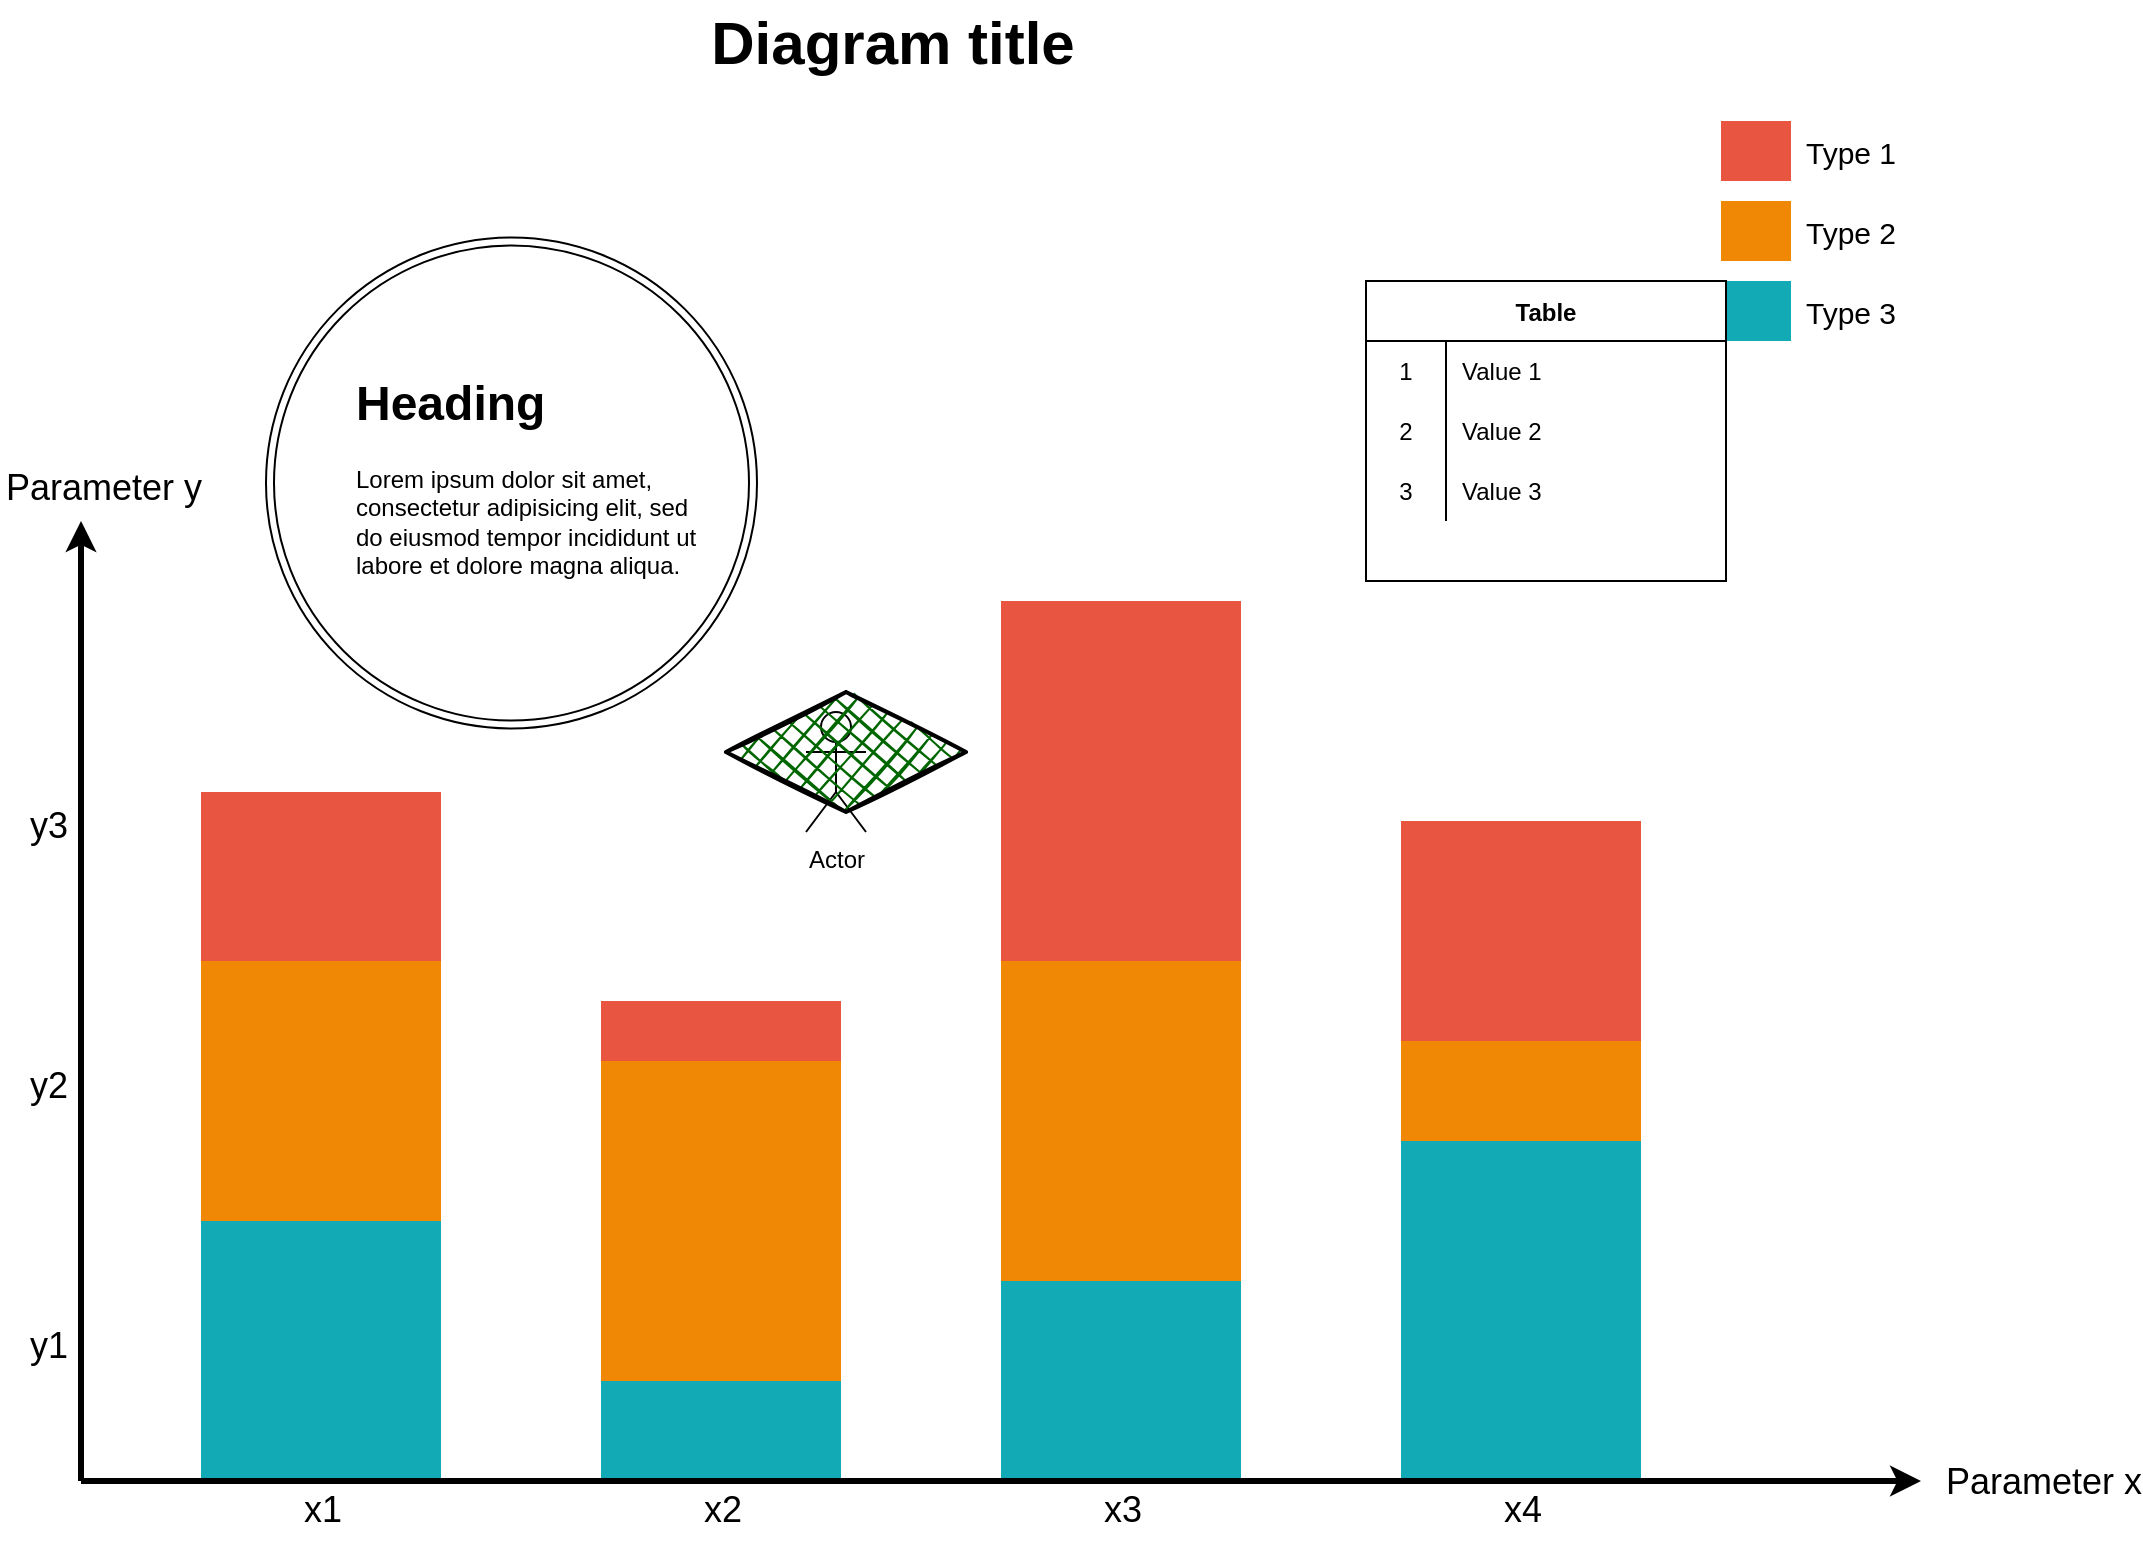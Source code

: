 <mxfile version="20.0.4" type="github">
  <diagram id="07fea595-8f29-1299-0266-81d95cde20df" name="Page-1">
    <mxGraphModel dx="-1396" dy="-221" grid="1" gridSize="10" guides="1" tooltips="1" connect="1" arrows="1" fold="1" page="1" pageScale="1" pageWidth="1169" pageHeight="827" background="none" math="0" shadow="0">
      <root>
        <mxCell id="0" />
        <mxCell id="1" parent="0" />
        <mxCell id="723" value="" style="whiteSpace=wrap;fillColor=#12AAB5;gradientColor=none;gradientDirection=east;strokeColor=none;html=1;fontColor=#23445d;" parent="1" vertex="1">
          <mxGeometry x="2497.5" y="1464.5" width="120" height="130" as="geometry" />
        </mxCell>
        <mxCell id="724" value="" style="whiteSpace=wrap;fillColor=#12AAB5;gradientColor=none;gradientDirection=east;strokeColor=none;html=1;fontColor=#23445d;" parent="1" vertex="1">
          <mxGeometry x="2697.5" y="1544.5" width="120" height="50.0" as="geometry" />
        </mxCell>
        <mxCell id="725" value="" style="whiteSpace=wrap;fillColor=#12AAB5;gradientColor=none;gradientDirection=east;strokeColor=none;html=1;fontColor=#23445d;" parent="1" vertex="1">
          <mxGeometry x="2897.5" y="1494.5" width="120" height="100" as="geometry" />
        </mxCell>
        <mxCell id="726" value="" style="whiteSpace=wrap;fillColor=#12AAB5;gradientColor=none;gradientDirection=east;strokeColor=none;html=1;fontColor=#23445d;" parent="1" vertex="1">
          <mxGeometry x="3097.5" y="1424.5" width="120" height="170" as="geometry" />
        </mxCell>
        <mxCell id="727" value="" style="edgeStyle=none;html=1;fontColor=#000000;strokeWidth=3;strokeColor=#000000;" parent="1" edge="1">
          <mxGeometry width="100" height="100" relative="1" as="geometry">
            <mxPoint x="2437.5" y="1594.5" as="sourcePoint" />
            <mxPoint x="2437.5" y="1114.5" as="targetPoint" />
          </mxGeometry>
        </mxCell>
        <mxCell id="728" value="" style="whiteSpace=wrap;fillColor=#F08705;gradientColor=none;gradientDirection=east;strokeColor=none;html=1;fontColor=#23445d;" parent="1" vertex="1">
          <mxGeometry x="2497.5" y="1334.5" width="120" height="130" as="geometry" />
        </mxCell>
        <mxCell id="729" value="" style="whiteSpace=wrap;fillColor=#E85642;gradientColor=none;gradientDirection=east;strokeColor=none;html=1;fontColor=#23445d;" parent="1" vertex="1">
          <mxGeometry x="2497.5" y="1250" width="120" height="84.5" as="geometry" />
        </mxCell>
        <mxCell id="730" value="" style="whiteSpace=wrap;fillColor=#F08705;gradientColor=none;gradientDirection=east;strokeColor=none;html=1;fontColor=#23445d;" parent="1" vertex="1">
          <mxGeometry x="2697.5" y="1384.5" width="120" height="160.0" as="geometry" />
        </mxCell>
        <mxCell id="731" value="" style="whiteSpace=wrap;fillColor=#E85642;gradientColor=none;gradientDirection=east;strokeColor=none;html=1;fontColor=#23445d;" parent="1" vertex="1">
          <mxGeometry x="2697.5" y="1354.5" width="120" height="30" as="geometry" />
        </mxCell>
        <mxCell id="732" value="" style="whiteSpace=wrap;fillColor=#F08705;gradientColor=none;gradientDirection=east;strokeColor=none;html=1;fontColor=#23445d;" parent="1" vertex="1">
          <mxGeometry x="2897.5" y="1334.5" width="120" height="160" as="geometry" />
        </mxCell>
        <mxCell id="733" value="" style="whiteSpace=wrap;fillColor=#E85642;gradientColor=none;gradientDirection=east;strokeColor=none;html=1;fontColor=#23445d;" parent="1" vertex="1">
          <mxGeometry x="2897.5" y="1154.5" width="120" height="180" as="geometry" />
        </mxCell>
        <mxCell id="734" value="" style="edgeStyle=none;html=1;fontColor=#000000;strokeWidth=3;strokeColor=#000000;" parent="1" edge="1">
          <mxGeometry width="100" height="100" relative="1" as="geometry">
            <mxPoint x="2437.5" y="1594.5" as="sourcePoint" />
            <mxPoint x="3357.5" y="1594.5" as="targetPoint" />
          </mxGeometry>
        </mxCell>
        <mxCell id="735" value="Parameter x" style="text;spacingTop=-5;html=1;fontSize=18;fontStyle=0;points=[];strokeColor=none;" parent="1" vertex="1">
          <mxGeometry x="3367.5" y="1582.5" width="80" height="20" as="geometry" />
        </mxCell>
        <mxCell id="736" value="x1" style="text;spacingTop=-5;align=center;verticalAlign=middle;fontStyle=0;html=1;fontSize=18;points=[];strokeColor=none;" parent="1" vertex="1">
          <mxGeometry x="2497.5" y="1596.5" width="120" height="30" as="geometry" />
        </mxCell>
        <mxCell id="737" value="x2" style="text;spacingTop=-5;align=center;verticalAlign=middle;fontStyle=0;html=1;fontSize=18;points=[];strokeColor=none;" parent="1" vertex="1">
          <mxGeometry x="2697.5" y="1596.5" width="120" height="30" as="geometry" />
        </mxCell>
        <mxCell id="738" value="x3" style="text;spacingTop=-5;align=center;verticalAlign=middle;fontStyle=0;html=1;fontSize=18;points=[];strokeColor=none;" parent="1" vertex="1">
          <mxGeometry x="2897.5" y="1596.5" width="120" height="30" as="geometry" />
        </mxCell>
        <mxCell id="739" value="" style="whiteSpace=wrap;fillColor=#12AAB5;gradientColor=none;gradientDirection=east;strokeColor=none;html=1;fontColor=#23445d;" parent="1" vertex="1">
          <mxGeometry x="3257.5" y="994.5" width="35.0" height="30.0" as="geometry" />
        </mxCell>
        <mxCell id="740" value="" style="whiteSpace=wrap;fillColor=#F08705;gradientColor=none;gradientDirection=east;strokeColor=none;html=1;fontColor=#23445d;" parent="1" vertex="1">
          <mxGeometry x="3257.5" y="954.5" width="35.0" height="30.0" as="geometry" />
        </mxCell>
        <mxCell id="741" value="" style="whiteSpace=wrap;fillColor=#E85642;gradientColor=none;gradientDirection=east;strokeColor=none;html=1;fontColor=#23445d;" parent="1" vertex="1">
          <mxGeometry x="3257.5" y="914.5" width="35.0" height="30.0" as="geometry" />
        </mxCell>
        <mxCell id="742" value="Type 1" style="text;spacingTop=-5;html=1;points=[];fontSize=15;" parent="1" vertex="1">
          <mxGeometry x="3297.5" y="919.5" width="80" height="20" as="geometry" />
        </mxCell>
        <mxCell id="743" value="Type 2" style="text;spacingTop=-5;html=1;points=[];fontSize=15;" parent="1" vertex="1">
          <mxGeometry x="3297.5" y="959.5" width="80" height="20" as="geometry" />
        </mxCell>
        <mxCell id="744" value="Type 3" style="text;spacingTop=-5;html=1;points=[];fontSize=15;" parent="1" vertex="1">
          <mxGeometry x="3297.5" y="999.5" width="80" height="20" as="geometry" />
        </mxCell>
        <mxCell id="745" value="Parameter y" style="text;spacingTop=-5;html=1;fontSize=18;fontStyle=0;points=[]" parent="1" vertex="1">
          <mxGeometry x="2397.5" y="1085.5" width="80" height="20" as="geometry" />
        </mxCell>
        <mxCell id="746" value="y1" style="text;spacingTop=-5;align=center;verticalAlign=middle;fontStyle=0;html=1;fontSize=18;points=[]" parent="1" vertex="1">
          <mxGeometry x="2405.5" y="1464.5" width="30" height="130.0" as="geometry" />
        </mxCell>
        <mxCell id="747" value="y2" style="text;spacingTop=-5;align=center;verticalAlign=middle;fontStyle=0;html=1;fontSize=18;points=[]" parent="1" vertex="1">
          <mxGeometry x="2405.5" y="1334.5" width="30" height="130.0" as="geometry" />
        </mxCell>
        <mxCell id="748" value="y3" style="text;spacingTop=-5;align=center;verticalAlign=middle;fontStyle=0;html=1;fontSize=18;points=[]" parent="1" vertex="1">
          <mxGeometry x="2405.5" y="1204.5" width="30" height="130.0" as="geometry" />
        </mxCell>
        <mxCell id="749" value="&lt;font style=&quot;font-size: 30px;&quot;&gt;Diagram title&lt;/font&gt;" style="text;spacingTop=-5;align=center;verticalAlign=middle;fontSize=30;fontStyle=1;html=1;points=[]" parent="1" vertex="1">
          <mxGeometry x="2437.5" y="854.5" width="810" height="45" as="geometry" />
        </mxCell>
        <mxCell id="750" value="" style="whiteSpace=wrap;fillColor=#F08705;gradientColor=none;gradientDirection=east;strokeColor=none;html=1;fontColor=#23445d;" parent="1" vertex="1">
          <mxGeometry x="3097.5" y="1374.5" width="120" height="50" as="geometry" />
        </mxCell>
        <mxCell id="751" value="" style="whiteSpace=wrap;fillColor=#E85642;gradientColor=none;gradientDirection=east;strokeColor=none;html=1;fontColor=#23445d;" parent="1" vertex="1">
          <mxGeometry x="3097.5" y="1264.5" width="120" height="110" as="geometry" />
        </mxCell>
        <mxCell id="752" value="x4" style="text;spacingTop=-5;align=center;verticalAlign=middle;fontStyle=0;html=1;fontSize=18;points=[];strokeColor=none;" parent="1" vertex="1">
          <mxGeometry x="3097.5" y="1596.5" width="120" height="30" as="geometry" />
        </mxCell>
        <mxCell id="A_B0zVfs1QOklnLygoMQ-765" value="" style="ellipse;shape=doubleEllipse;whiteSpace=wrap;html=1;aspect=fixed;direction=west;" parent="1" vertex="1">
          <mxGeometry x="2530" y="972.75" width="245.5" height="245.5" as="geometry" />
        </mxCell>
        <mxCell id="A_B0zVfs1QOklnLygoMQ-752" value="&lt;h1&gt;Heading&lt;/h1&gt;&lt;p&gt;Lorem ipsum dolor sit amet, consectetur adipisicing elit, sed do eiusmod tempor incididunt ut labore et dolore magna aliqua.&lt;/p&gt;" style="text;html=1;strokeColor=none;fillColor=none;spacing=5;spacingTop=-20;whiteSpace=wrap;overflow=hidden;rounded=0;" parent="1" vertex="1">
          <mxGeometry x="2570" y="1035.5" width="190" height="120" as="geometry" />
        </mxCell>
        <mxCell id="A_B0zVfs1QOklnLygoMQ-753" value="Actor" style="shape=umlActor;verticalLabelPosition=bottom;verticalAlign=top;html=1;outlineConnect=0;" parent="1" vertex="1">
          <mxGeometry x="2800" y="1210" width="30" height="60" as="geometry" />
        </mxCell>
        <mxCell id="A_B0zVfs1QOklnLygoMQ-754" value="Table" style="shape=table;startSize=30;container=1;collapsible=0;childLayout=tableLayout;fixedRows=1;rowLines=0;fontStyle=1;" parent="1" vertex="1">
          <mxGeometry x="3080" y="994.5" width="180" height="150" as="geometry" />
        </mxCell>
        <mxCell id="A_B0zVfs1QOklnLygoMQ-755" value="" style="shape=tableRow;horizontal=0;startSize=0;swimlaneHead=0;swimlaneBody=0;top=0;left=0;bottom=0;right=0;collapsible=0;dropTarget=0;fillColor=none;points=[[0,0.5],[1,0.5]];portConstraint=eastwest;" parent="A_B0zVfs1QOklnLygoMQ-754" vertex="1">
          <mxGeometry y="30" width="180" height="30" as="geometry" />
        </mxCell>
        <mxCell id="A_B0zVfs1QOklnLygoMQ-756" value="1" style="shape=partialRectangle;html=1;whiteSpace=wrap;connectable=0;fillColor=none;top=0;left=0;bottom=0;right=0;overflow=hidden;pointerEvents=1;" parent="A_B0zVfs1QOklnLygoMQ-755" vertex="1">
          <mxGeometry width="40" height="30" as="geometry">
            <mxRectangle width="40" height="30" as="alternateBounds" />
          </mxGeometry>
        </mxCell>
        <mxCell id="A_B0zVfs1QOklnLygoMQ-757" value="Value 1" style="shape=partialRectangle;html=1;whiteSpace=wrap;connectable=0;fillColor=none;top=0;left=0;bottom=0;right=0;align=left;spacingLeft=6;overflow=hidden;" parent="A_B0zVfs1QOklnLygoMQ-755" vertex="1">
          <mxGeometry x="40" width="140" height="30" as="geometry">
            <mxRectangle width="140" height="30" as="alternateBounds" />
          </mxGeometry>
        </mxCell>
        <mxCell id="A_B0zVfs1QOklnLygoMQ-758" value="" style="shape=tableRow;horizontal=0;startSize=0;swimlaneHead=0;swimlaneBody=0;top=0;left=0;bottom=0;right=0;collapsible=0;dropTarget=0;fillColor=none;points=[[0,0.5],[1,0.5]];portConstraint=eastwest;" parent="A_B0zVfs1QOklnLygoMQ-754" vertex="1">
          <mxGeometry y="60" width="180" height="30" as="geometry" />
        </mxCell>
        <mxCell id="A_B0zVfs1QOklnLygoMQ-759" value="2" style="shape=partialRectangle;html=1;whiteSpace=wrap;connectable=0;fillColor=none;top=0;left=0;bottom=0;right=0;overflow=hidden;" parent="A_B0zVfs1QOklnLygoMQ-758" vertex="1">
          <mxGeometry width="40" height="30" as="geometry">
            <mxRectangle width="40" height="30" as="alternateBounds" />
          </mxGeometry>
        </mxCell>
        <mxCell id="A_B0zVfs1QOklnLygoMQ-760" value="Value 2" style="shape=partialRectangle;html=1;whiteSpace=wrap;connectable=0;fillColor=none;top=0;left=0;bottom=0;right=0;align=left;spacingLeft=6;overflow=hidden;" parent="A_B0zVfs1QOklnLygoMQ-758" vertex="1">
          <mxGeometry x="40" width="140" height="30" as="geometry">
            <mxRectangle width="140" height="30" as="alternateBounds" />
          </mxGeometry>
        </mxCell>
        <mxCell id="A_B0zVfs1QOklnLygoMQ-761" value="" style="shape=tableRow;horizontal=0;startSize=0;swimlaneHead=0;swimlaneBody=0;top=0;left=0;bottom=0;right=0;collapsible=0;dropTarget=0;fillColor=none;points=[[0,0.5],[1,0.5]];portConstraint=eastwest;" parent="A_B0zVfs1QOklnLygoMQ-754" vertex="1">
          <mxGeometry y="90" width="180" height="30" as="geometry" />
        </mxCell>
        <mxCell id="A_B0zVfs1QOklnLygoMQ-762" value="3" style="shape=partialRectangle;html=1;whiteSpace=wrap;connectable=0;fillColor=none;top=0;left=0;bottom=0;right=0;overflow=hidden;" parent="A_B0zVfs1QOklnLygoMQ-761" vertex="1">
          <mxGeometry width="40" height="30" as="geometry">
            <mxRectangle width="40" height="30" as="alternateBounds" />
          </mxGeometry>
        </mxCell>
        <mxCell id="A_B0zVfs1QOklnLygoMQ-763" value="Value 3" style="shape=partialRectangle;html=1;whiteSpace=wrap;connectable=0;fillColor=none;top=0;left=0;bottom=0;right=0;align=left;spacingLeft=6;overflow=hidden;" parent="A_B0zVfs1QOklnLygoMQ-761" vertex="1">
          <mxGeometry x="40" width="140" height="30" as="geometry">
            <mxRectangle width="140" height="30" as="alternateBounds" />
          </mxGeometry>
        </mxCell>
        <mxCell id="A_B0zVfs1QOklnLygoMQ-764" value="" style="rhombus;whiteSpace=wrap;html=1;strokeWidth=2;fillWeight=-1;hachureGap=8;fillStyle=cross-hatch;fillColor=#006600;sketch=1;" parent="1" vertex="1">
          <mxGeometry x="2760" y="1200" width="120" height="60" as="geometry" />
        </mxCell>
      </root>
    </mxGraphModel>
  </diagram>
</mxfile>
